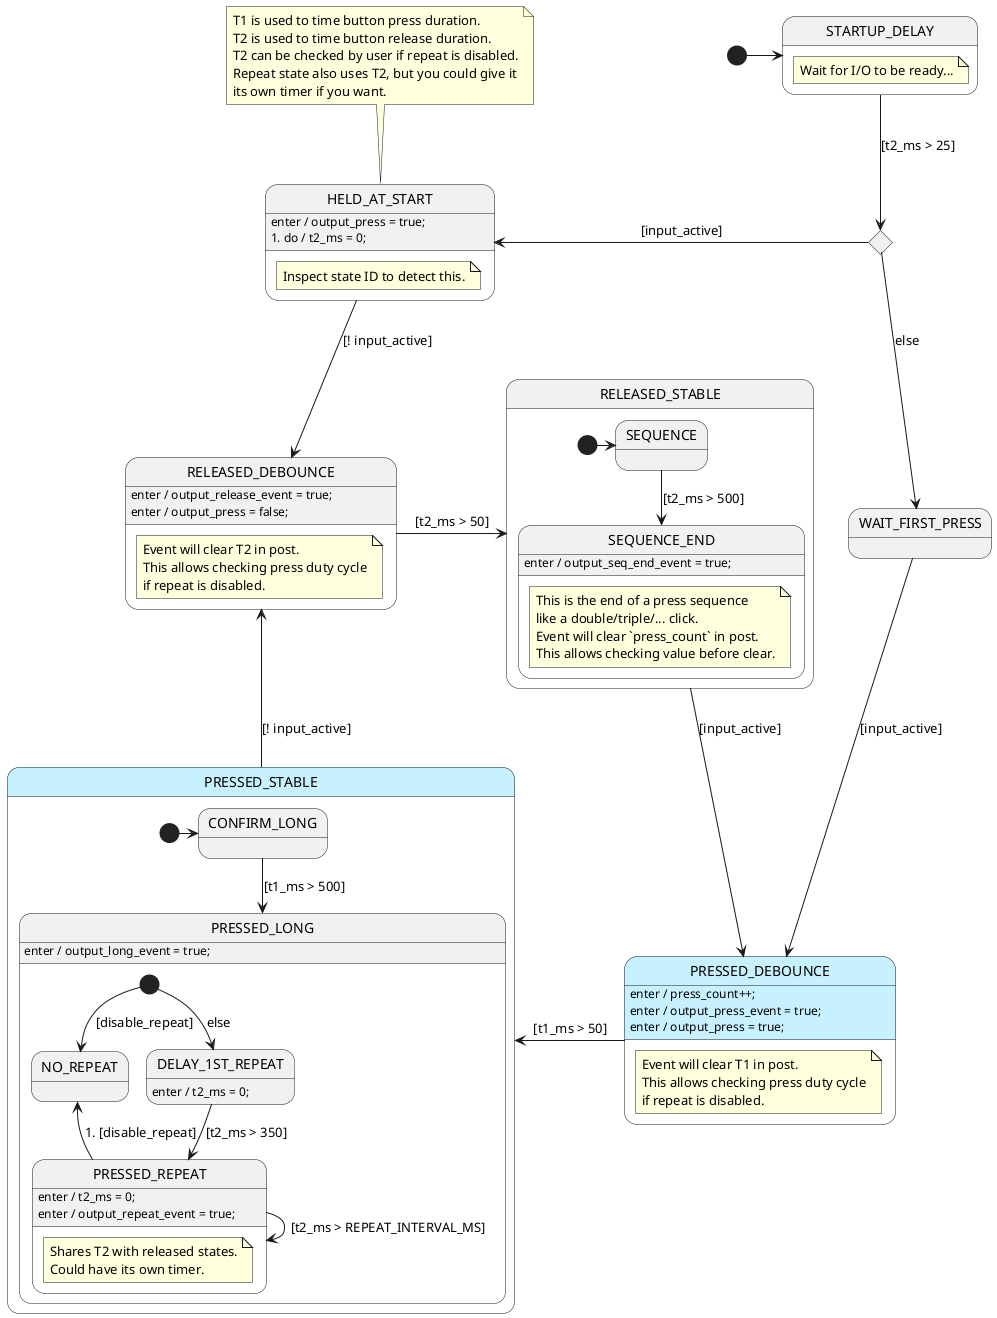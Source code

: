 @startuml BeButton2Sm

' /////////////////////////// Styles ////////////////////////////////
' Define some colors for the states. Totally optional.
skinparam state {
    ' pressed style:
    BackgroundColor<<press_style>> #c7f1ff
}

' //////////////////////// STATE ORGANIZATION ///////////////////////
' Note: StateSmith treats state names and events as case insensitive.
' More info: https://github.com/StateSmith/StateSmith/wiki/PlantUML

state STARTUP_DELAY  {
    note "Wait for I/O to be ready..." as N1
}
state INIT_CHOICE<<choice>>

state HELD_AT_START {
    note "Inspect state ID to detect this." as N1
}

note top of HELD_AT_START
    T1 is used to time button press duration.
    T2 is used to time button release duration.
    T2 can be checked by user if repeat is disabled.
    Repeat state also uses T2, but you could give it
    its own timer if you want.
end note

state RELEASED_DEBOUNCE {
    note "Event will clear T2 in post.\nThis allows checking press duty cycle\nif repeat is disabled." as N1
}
state RELEASED_STABLE {
    state SEQUENCE
    state SEQUENCE_END  {
        note "This is the end of a press sequence\nlike a double/triple/... click.\nEvent will clear `press_count` in post.\nThis allows checking value before clear." as N1
    }
    [*] -> SEQUENCE
}
state WAIT_FIRST_PRESS

state PRESSED_DEBOUNCE <<press_style>> {
    note "Event will clear T1 in post.\nThis allows checking press duty cycle\nif repeat is disabled." as N1
}
state PRESSED_STABLE <<press_style>> {
    [*] -> CONFIRM_LONG
    state CONFIRM_LONG
    state PRESSED_LONG {
        state NO_REPEAT
        state DELAY_1ST_REPEAT
        state PRESSED_REPEAT {
            note "Shares T2 with released states.\nCould have its own timer." as N1
        }
        [*] --> DELAY_1ST_REPEAT: else
        [*] --> NO_REPEAT: [disable_repeat]
    }
}


[*] -> STARTUP_DELAY



' ///////////////////////// STATE HANDLERS /////////////////////////
' Syntax: https://github.com/StateSmith/StateSmith/wiki/Behaviors

STARTUP_DELAY -down-> INIT_CHOICE: [t2_ms > 25]

INIT_CHOICE -left-> HELD_AT_START: [input_active]
INIT_CHOICE --> WAIT_FIRST_PRESS: else

WAIT_FIRST_PRESS --> PRESSED_DEBOUNCE: [input_active]

HELD_AT_START: enter / output_press = true;
HELD_AT_START: 1. do / t2_ms = 0;
HELD_AT_START --> RELEASED_DEBOUNCE: [! input_active]

' Wait for debounce time and then go to stable state.
RELEASED_DEBOUNCE: enter / output_release_event = true;
RELEASED_DEBOUNCE: enter / output_press = false;
RELEASED_DEBOUNCE -right-> RELEASED_STABLE: [t2_ms > 50]

' Button is released. Wait for button press.
RELEASED_STABLE -down-> PRESSED_DEBOUNCE: [input_active]

SEQUENCE --> SEQUENCE_END: [t2_ms > 500]

SEQUENCE_END: enter / output_seq_end_event = true;


' Wait for debounce time and then go to stable state.
PRESSED_DEBOUNCE: enter / press_count++;
PRESSED_DEBOUNCE: enter / output_press_event = true;
PRESSED_DEBOUNCE: enter / output_press = true;
PRESSED_DEBOUNCE -left-> PRESSED_STABLE: [t1_ms > 50]

' Button is pressed. Wait for button release.
PRESSED_STABLE -up-> RELEASED_DEBOUNCE: [! input_active]

' Button is still pressed. Wait for long press time.
CONFIRM_LONG --> PRESSED_LONG: [t1_ms > 500]

' Button has been pressed for a long time.
' Transition to repeat state if button remains pressed long enough.
PRESSED_LONG: enter / output_long_event = true;

DELAY_1ST_REPEAT: enter / t2_ms = 0;
DELAY_1ST_REPEAT --> PRESSED_REPEAT: [t2_ms > 350]

' Keep setting the button repeat event every 250 ms.
PRESSED_REPEAT: enter / t2_ms = 0;
PRESSED_REPEAT: enter / output_repeat_event = true;
PRESSED_REPEAT --> PRESSED_REPEAT: [t2_ms > REPEAT_INTERVAL_MS]
PRESSED_REPEAT -up-> NO_REPEAT: 1. [disable_repeat]


' //////////////////////// StateSmith config ////////////////////////
' The below special comment block sets the StateSmith configuration.
' More info: https://github.com/StateSmith/StateSmith/issues/335

/'! $CONFIG : toml
SmRunnerSettings.transpilerId = "C99"

RenderConfig.C.HFileIncludes = """
    #include "BeButton2Config.h"

    // Let other compilers ignore gcc specific attributes.
    // You can also disable GCC packed attributes by removing StateSmith setting `RenderConfig.C.CEnumDeclarer`.
    #if !defined(__GNUC__) && !defined(__clang__)
    #define __attribute__(x) /* nothing */
    #endif
    """
RenderConfig.AutoExpandedVars = """
    //////////////////////////////////////////
    // INPUTS
    //////////////////////////////////////////

    // you need to add your loop time to this variable in your main loop.
    // max time is 65535 ms.
    uint16_t t1_ms;

    // you need to add your loop time to this variable in your main loop.
    // max time is 65535 ms.
    uint16_t t2_ms;

    // set to 1 when button is detected as active.
    uint8_t input_active: 1;

    // set to 1 to disable repeat events.
    // the repeat state uses t2
    uint8_t disable_repeat: 1;

    //////////////////////////////////////////
    // OUTPUTS
    //////////////////////////////////////////

    // read and clear event flags in your main loop.
    uint8_t output_release_event: 1;
    uint8_t output_press_event: 1;
    uint8_t output_long_event: 1;
    uint8_t output_repeat_event: 1;
    uint8_t output_seq_end_event: 1;

    // read these flags in your main loop, but don't clear them.
    // they are cleared automatically.
    uint8_t output_press: 1;

    uint8_t press_count;

    """

# Uncomment the below line to potentially save a byte or two of RAM per state machine
# by telling GCC to use the smallest enumeration integer type possible.
RenderConfig.C.CEnumDeclarer = "typedef enum __attribute__((packed)) {enumName}"
'/
@enduml
